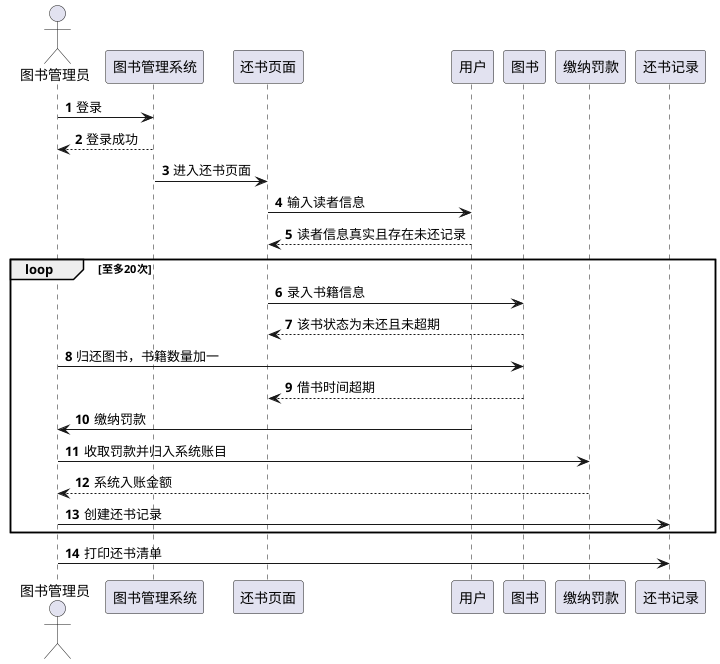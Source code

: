 @startuml
autonumber
actor 图书管理员
图书管理员->图书管理系统:登录
图书管理系统-->图书管理员:登录成功
图书管理系统->还书页面:进入还书页面
还书页面->用户:输入读者信息
用户-->还书页面:读者信息真实且存在未还记录
loop 至多20次
还书页面->图书:录入书籍信息
图书-->还书页面:该书状态为未还且未超期
图书管理员->图书:归还图书，书籍数量加一
图书-->还书页面:借书时间超期
用户->图书管理员:缴纳罚款
图书管理员->缴纳罚款:收取罚款并归入系统账目
缴纳罚款-->图书管理员:系统入账金额
图书管理员->还书记录:创建还书记录
end
图书管理员->还书记录:打印还书清单
@enduml